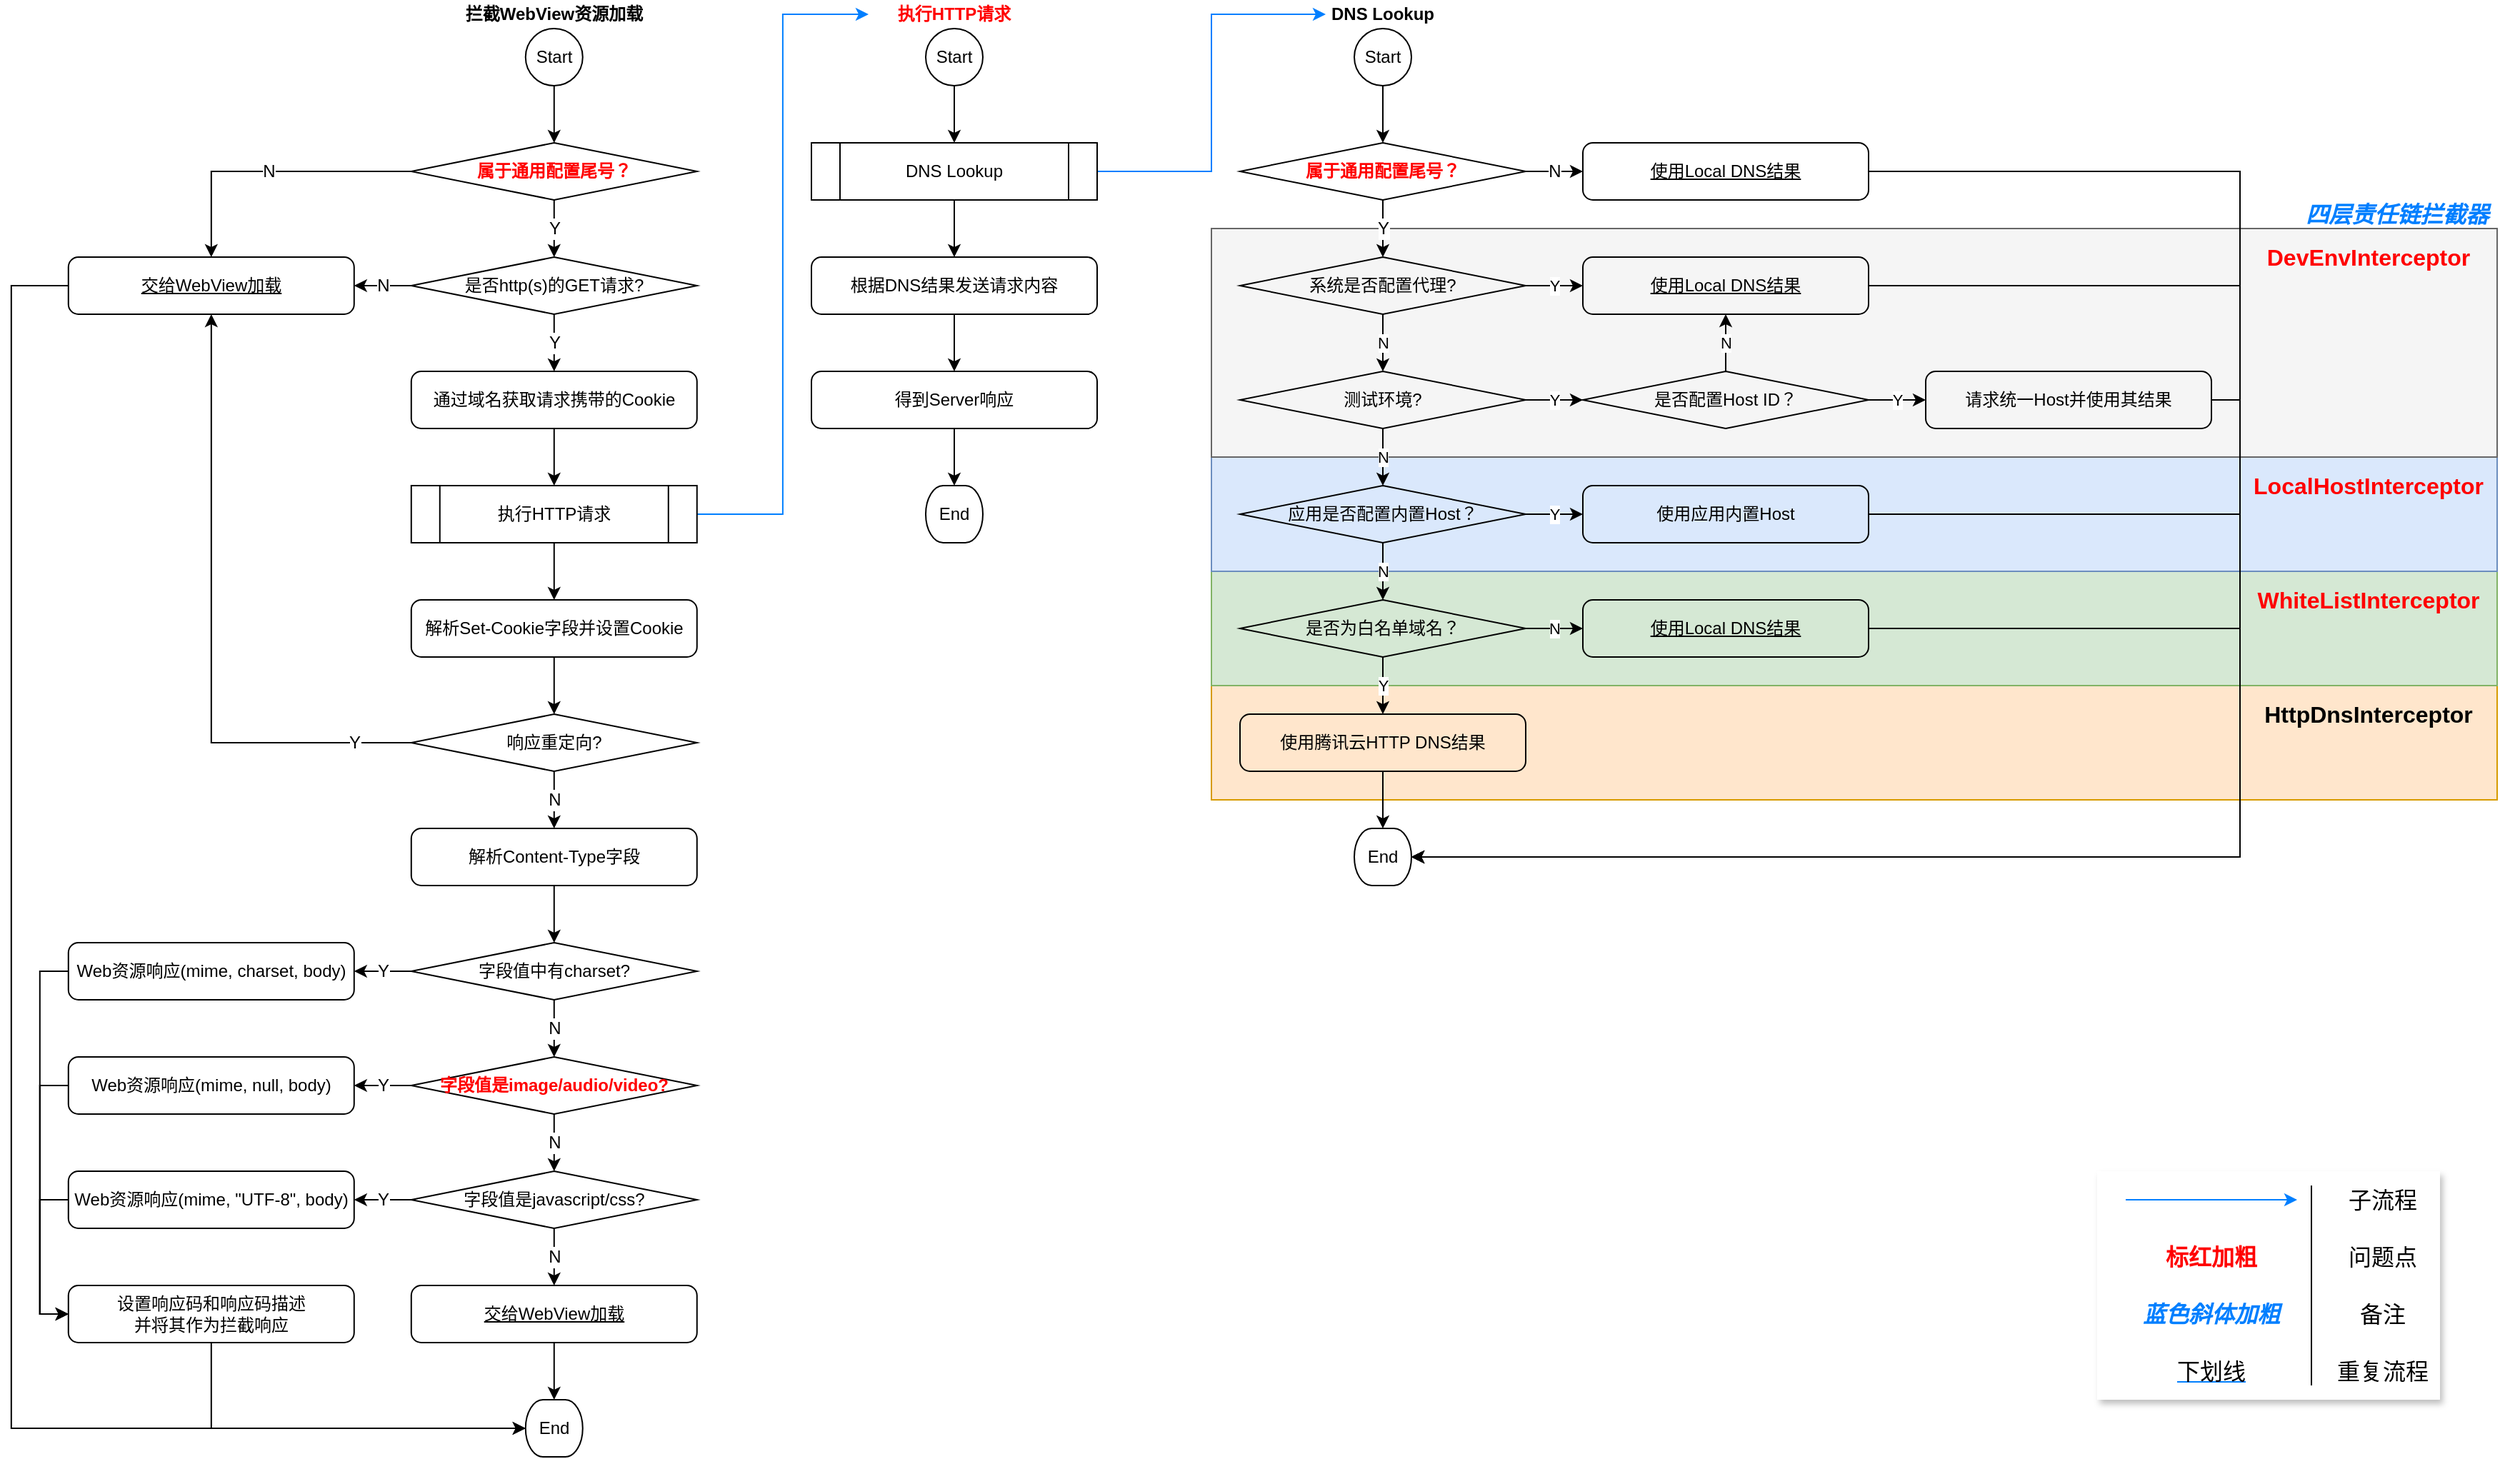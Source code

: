 <mxfile version="14.9.0" type="github">
  <diagram id="89KW_1dWedbiyGsjmDrg" name="Page-1">
    <mxGraphModel dx="1640" dy="435" grid="1" gridSize="10" guides="1" tooltips="1" connect="1" arrows="1" fold="1" page="1" pageScale="1" pageWidth="827" pageHeight="1169" math="0" shadow="0">
      <root>
        <mxCell id="0" />
        <mxCell id="1" parent="0" />
        <mxCell id="Pe1yKk_wz3yDoeoVBeo1-119" value="" style="rounded=0;whiteSpace=wrap;html=1;labelBackgroundColor=none;fontSize=16;fontColor=#000000;strokeWidth=1;strokeColor=none;shadow=1;" vertex="1" parent="1">
          <mxGeometry x="940" y="1000" width="240" height="160" as="geometry" />
        </mxCell>
        <mxCell id="Pe1yKk_wz3yDoeoVBeo1-56" value="" style="rounded=0;whiteSpace=wrap;html=1;strokeWidth=1;fillColor=#ffe6cc;strokeColor=#d79b00;" vertex="1" parent="1">
          <mxGeometry x="320" y="660" width="900" height="80" as="geometry" />
        </mxCell>
        <mxCell id="Pe1yKk_wz3yDoeoVBeo1-54" value="" style="rounded=0;whiteSpace=wrap;html=1;strokeWidth=1;fillColor=#d5e8d4;strokeColor=#82b366;" vertex="1" parent="1">
          <mxGeometry x="320" y="580" width="900" height="80" as="geometry" />
        </mxCell>
        <mxCell id="Pe1yKk_wz3yDoeoVBeo1-52" value="" style="rounded=0;whiteSpace=wrap;html=1;strokeWidth=1;fillColor=#dae8fc;strokeColor=#6c8ebf;" vertex="1" parent="1">
          <mxGeometry x="320" y="500" width="900" height="80" as="geometry" />
        </mxCell>
        <mxCell id="Pe1yKk_wz3yDoeoVBeo1-50" value="" style="rounded=0;whiteSpace=wrap;html=1;strokeWidth=1;fillColor=#f5f5f5;strokeColor=#666666;fontColor=#333333;" vertex="1" parent="1">
          <mxGeometry x="320" y="340" width="900" height="160" as="geometry" />
        </mxCell>
        <mxCell id="Pe1yKk_wz3yDoeoVBeo1-3" style="edgeStyle=orthogonalEdgeStyle;rounded=0;orthogonalLoop=1;jettySize=auto;html=1;" edge="1" parent="1" source="Pe1yKk_wz3yDoeoVBeo1-7" target="Pe1yKk_wz3yDoeoVBeo1-4">
          <mxGeometry relative="1" as="geometry">
            <mxPoint x="140" y="240" as="sourcePoint" />
            <mxPoint x="140" y="280" as="targetPoint" />
          </mxGeometry>
        </mxCell>
        <mxCell id="Pe1yKk_wz3yDoeoVBeo1-12" style="edgeStyle=orthogonalEdgeStyle;rounded=0;orthogonalLoop=1;jettySize=auto;html=1;exitX=0.5;exitY=1;exitDx=0;exitDy=0;entryX=0.5;entryY=0;entryDx=0;entryDy=0;" edge="1" parent="1" source="Pe1yKk_wz3yDoeoVBeo1-4" target="Pe1yKk_wz3yDoeoVBeo1-6">
          <mxGeometry relative="1" as="geometry" />
        </mxCell>
        <mxCell id="Pe1yKk_wz3yDoeoVBeo1-106" style="rounded=0;orthogonalLoop=1;jettySize=auto;html=1;exitX=1;exitY=0.5;exitDx=0;exitDy=0;entryX=0;entryY=0.5;entryDx=0;entryDy=0;labelBackgroundColor=#ffffff;fontSize=16;fontColor=#007FFF;edgeStyle=orthogonalEdgeStyle;strokeColor=#007FFF;" edge="1" parent="1" source="Pe1yKk_wz3yDoeoVBeo1-4" target="Pe1yKk_wz3yDoeoVBeo1-17">
          <mxGeometry relative="1" as="geometry" />
        </mxCell>
        <mxCell id="Pe1yKk_wz3yDoeoVBeo1-4" value="DNS Lookup" style="shape=process;whiteSpace=wrap;html=1;backgroundOutline=1;strokeWidth=1;fillColor=none;" vertex="1" parent="1">
          <mxGeometry x="40" y="280" width="200" height="40" as="geometry" />
        </mxCell>
        <mxCell id="Pe1yKk_wz3yDoeoVBeo1-13" style="edgeStyle=orthogonalEdgeStyle;rounded=0;orthogonalLoop=1;jettySize=auto;html=1;exitX=0.5;exitY=1;exitDx=0;exitDy=0;entryX=0.5;entryY=0;entryDx=0;entryDy=0;" edge="1" parent="1" source="Pe1yKk_wz3yDoeoVBeo1-6" target="Pe1yKk_wz3yDoeoVBeo1-10">
          <mxGeometry relative="1" as="geometry" />
        </mxCell>
        <mxCell id="Pe1yKk_wz3yDoeoVBeo1-6" value="根据DNS结果发送请求内容" style="rounded=1;whiteSpace=wrap;html=1;absoluteArcSize=1;arcSize=14;strokeWidth=1;fillColor=none;" vertex="1" parent="1">
          <mxGeometry x="40" y="360" width="200" height="40" as="geometry" />
        </mxCell>
        <mxCell id="Pe1yKk_wz3yDoeoVBeo1-7" value="Start" style="strokeWidth=1;html=1;shape=mxgraph.flowchart.start_2;whiteSpace=wrap;fillColor=none;" vertex="1" parent="1">
          <mxGeometry x="120" y="200" width="40" height="40" as="geometry" />
        </mxCell>
        <mxCell id="Pe1yKk_wz3yDoeoVBeo1-9" value="执行HTTP请求" style="text;html=1;strokeColor=none;fillColor=none;align=center;verticalAlign=middle;whiteSpace=wrap;rounded=0;fontStyle=1;fontColor=#FF0000;" vertex="1" parent="1">
          <mxGeometry x="80" y="180" width="120" height="20" as="geometry" />
        </mxCell>
        <mxCell id="Pe1yKk_wz3yDoeoVBeo1-14" style="edgeStyle=orthogonalEdgeStyle;rounded=0;orthogonalLoop=1;jettySize=auto;html=1;exitX=0.5;exitY=1;exitDx=0;exitDy=0;entryX=0.5;entryY=0;entryDx=0;entryDy=0;entryPerimeter=0;" edge="1" parent="1" source="Pe1yKk_wz3yDoeoVBeo1-10" target="Pe1yKk_wz3yDoeoVBeo1-11">
          <mxGeometry relative="1" as="geometry" />
        </mxCell>
        <mxCell id="Pe1yKk_wz3yDoeoVBeo1-10" value="得到Server响应" style="rounded=1;whiteSpace=wrap;html=1;absoluteArcSize=1;arcSize=14;strokeWidth=1;fillColor=none;" vertex="1" parent="1">
          <mxGeometry x="40" y="440" width="200" height="40" as="geometry" />
        </mxCell>
        <mxCell id="Pe1yKk_wz3yDoeoVBeo1-11" value="End" style="strokeWidth=1;html=1;shape=mxgraph.flowchart.terminator;whiteSpace=wrap;fillColor=none;" vertex="1" parent="1">
          <mxGeometry x="120" y="520" width="40" height="40" as="geometry" />
        </mxCell>
        <mxCell id="Pe1yKk_wz3yDoeoVBeo1-19" style="edgeStyle=orthogonalEdgeStyle;rounded=0;orthogonalLoop=1;jettySize=auto;html=1;exitX=0.5;exitY=1;exitDx=0;exitDy=0;exitPerimeter=0;" edge="1" parent="1" source="Pe1yKk_wz3yDoeoVBeo1-16" target="Pe1yKk_wz3yDoeoVBeo1-60">
          <mxGeometry relative="1" as="geometry">
            <mxPoint x="440" y="360" as="targetPoint" />
          </mxGeometry>
        </mxCell>
        <mxCell id="Pe1yKk_wz3yDoeoVBeo1-16" value="Start" style="strokeWidth=1;html=1;shape=mxgraph.flowchart.start_2;whiteSpace=wrap;fillColor=none;" vertex="1" parent="1">
          <mxGeometry x="420" y="200" width="40" height="40" as="geometry" />
        </mxCell>
        <mxCell id="Pe1yKk_wz3yDoeoVBeo1-17" value="DNS Lookup" style="text;html=1;strokeColor=none;fillColor=none;align=center;verticalAlign=middle;whiteSpace=wrap;rounded=0;fontStyle=1" vertex="1" parent="1">
          <mxGeometry x="400" y="180" width="80" height="20" as="geometry" />
        </mxCell>
        <mxCell id="Pe1yKk_wz3yDoeoVBeo1-22" value="N" style="edgeStyle=orthogonalEdgeStyle;rounded=0;orthogonalLoop=1;jettySize=auto;html=1;exitX=0.5;exitY=1;exitDx=0;exitDy=0;exitPerimeter=0;" edge="1" parent="1" source="Pe1yKk_wz3yDoeoVBeo1-20" target="Pe1yKk_wz3yDoeoVBeo1-23">
          <mxGeometry relative="1" as="geometry">
            <mxPoint x="440" y="440" as="targetPoint" />
          </mxGeometry>
        </mxCell>
        <mxCell id="Pe1yKk_wz3yDoeoVBeo1-28" value="Y" style="edgeStyle=orthogonalEdgeStyle;rounded=0;orthogonalLoop=1;jettySize=auto;html=1;exitX=1;exitY=0.5;exitDx=0;exitDy=0;exitPerimeter=0;entryX=0;entryY=0.5;entryDx=0;entryDy=0;" edge="1" parent="1" source="Pe1yKk_wz3yDoeoVBeo1-20" target="Pe1yKk_wz3yDoeoVBeo1-27">
          <mxGeometry relative="1" as="geometry" />
        </mxCell>
        <mxCell id="Pe1yKk_wz3yDoeoVBeo1-20" value="系统是否配置代理?" style="strokeWidth=1;html=1;shape=mxgraph.flowchart.decision;whiteSpace=wrap;fillColor=none;" vertex="1" parent="1">
          <mxGeometry x="340" y="360" width="200" height="40" as="geometry" />
        </mxCell>
        <mxCell id="Pe1yKk_wz3yDoeoVBeo1-29" value="Y" style="edgeStyle=orthogonalEdgeStyle;rounded=0;orthogonalLoop=1;jettySize=auto;html=1;" edge="1" parent="1" source="Pe1yKk_wz3yDoeoVBeo1-23" target="Pe1yKk_wz3yDoeoVBeo1-26">
          <mxGeometry relative="1" as="geometry" />
        </mxCell>
        <mxCell id="Pe1yKk_wz3yDoeoVBeo1-34" value="N" style="edgeStyle=orthogonalEdgeStyle;rounded=0;orthogonalLoop=1;jettySize=auto;html=1;exitX=0.5;exitY=1;exitDx=0;exitDy=0;exitPerimeter=0;" edge="1" parent="1" source="Pe1yKk_wz3yDoeoVBeo1-23" target="Pe1yKk_wz3yDoeoVBeo1-35">
          <mxGeometry relative="1" as="geometry">
            <mxPoint x="440.0" y="520" as="targetPoint" />
          </mxGeometry>
        </mxCell>
        <mxCell id="Pe1yKk_wz3yDoeoVBeo1-23" value="测试环境?" style="strokeWidth=1;html=1;shape=mxgraph.flowchart.decision;whiteSpace=wrap;fillColor=none;" vertex="1" parent="1">
          <mxGeometry x="340" y="440" width="200" height="40" as="geometry" />
        </mxCell>
        <mxCell id="Pe1yKk_wz3yDoeoVBeo1-30" value="N" style="edgeStyle=orthogonalEdgeStyle;rounded=0;orthogonalLoop=1;jettySize=auto;html=1;exitX=0.5;exitY=0;exitDx=0;exitDy=0;exitPerimeter=0;" edge="1" parent="1" source="Pe1yKk_wz3yDoeoVBeo1-26" target="Pe1yKk_wz3yDoeoVBeo1-27">
          <mxGeometry relative="1" as="geometry" />
        </mxCell>
        <mxCell id="Pe1yKk_wz3yDoeoVBeo1-32" value="Y" style="edgeStyle=orthogonalEdgeStyle;rounded=0;orthogonalLoop=1;jettySize=auto;html=1;" edge="1" parent="1" source="Pe1yKk_wz3yDoeoVBeo1-26" target="Pe1yKk_wz3yDoeoVBeo1-31">
          <mxGeometry relative="1" as="geometry" />
        </mxCell>
        <mxCell id="Pe1yKk_wz3yDoeoVBeo1-26" value="是否配置Host ID？" style="strokeWidth=1;html=1;shape=mxgraph.flowchart.decision;whiteSpace=wrap;fillColor=none;" vertex="1" parent="1">
          <mxGeometry x="580" y="440" width="200" height="40" as="geometry" />
        </mxCell>
        <mxCell id="Pe1yKk_wz3yDoeoVBeo1-48" style="edgeStyle=orthogonalEdgeStyle;rounded=0;orthogonalLoop=1;jettySize=auto;html=1;exitX=1;exitY=0.5;exitDx=0;exitDy=0;entryX=1;entryY=0.5;entryDx=0;entryDy=0;entryPerimeter=0;" edge="1" parent="1" source="Pe1yKk_wz3yDoeoVBeo1-27" target="Pe1yKk_wz3yDoeoVBeo1-44">
          <mxGeometry relative="1" as="geometry">
            <Array as="points">
              <mxPoint x="1040" y="380" />
              <mxPoint x="1040" y="780" />
            </Array>
          </mxGeometry>
        </mxCell>
        <mxCell id="Pe1yKk_wz3yDoeoVBeo1-27" value="使用Local DNS结果" style="rounded=1;whiteSpace=wrap;html=1;absoluteArcSize=1;arcSize=14;strokeWidth=1;fillColor=none;fontStyle=4" vertex="1" parent="1">
          <mxGeometry x="580" y="360" width="200" height="40" as="geometry" />
        </mxCell>
        <mxCell id="Pe1yKk_wz3yDoeoVBeo1-49" style="edgeStyle=orthogonalEdgeStyle;rounded=0;orthogonalLoop=1;jettySize=auto;html=1;exitX=1;exitY=0.5;exitDx=0;exitDy=0;" edge="1" parent="1" source="Pe1yKk_wz3yDoeoVBeo1-31" target="Pe1yKk_wz3yDoeoVBeo1-44">
          <mxGeometry relative="1" as="geometry">
            <Array as="points">
              <mxPoint x="1040" y="460" />
              <mxPoint x="1040" y="780" />
            </Array>
          </mxGeometry>
        </mxCell>
        <mxCell id="Pe1yKk_wz3yDoeoVBeo1-31" value="请求统一Host并使用其结果" style="rounded=1;whiteSpace=wrap;html=1;absoluteArcSize=1;arcSize=14;strokeWidth=1;fillColor=none;" vertex="1" parent="1">
          <mxGeometry x="820" y="440" width="200" height="40" as="geometry" />
        </mxCell>
        <mxCell id="Pe1yKk_wz3yDoeoVBeo1-37" value="Y" style="edgeStyle=orthogonalEdgeStyle;rounded=0;orthogonalLoop=1;jettySize=auto;html=1;exitX=1;exitY=0.5;exitDx=0;exitDy=0;exitPerimeter=0;" edge="1" parent="1" source="Pe1yKk_wz3yDoeoVBeo1-35" target="Pe1yKk_wz3yDoeoVBeo1-36">
          <mxGeometry relative="1" as="geometry" />
        </mxCell>
        <mxCell id="Pe1yKk_wz3yDoeoVBeo1-39" value="N" style="edgeStyle=orthogonalEdgeStyle;rounded=0;orthogonalLoop=1;jettySize=auto;html=1;exitX=0.5;exitY=1;exitDx=0;exitDy=0;exitPerimeter=0;" edge="1" parent="1" source="Pe1yKk_wz3yDoeoVBeo1-35" target="Pe1yKk_wz3yDoeoVBeo1-38">
          <mxGeometry relative="1" as="geometry" />
        </mxCell>
        <mxCell id="Pe1yKk_wz3yDoeoVBeo1-35" value="应用是否配置内置Host？" style="strokeWidth=1;html=1;shape=mxgraph.flowchart.decision;whiteSpace=wrap;fillColor=none;" vertex="1" parent="1">
          <mxGeometry x="340" y="520" width="200" height="40" as="geometry" />
        </mxCell>
        <mxCell id="Pe1yKk_wz3yDoeoVBeo1-47" style="edgeStyle=orthogonalEdgeStyle;rounded=0;orthogonalLoop=1;jettySize=auto;html=1;exitX=1;exitY=0.5;exitDx=0;exitDy=0;entryX=1;entryY=0.5;entryDx=0;entryDy=0;entryPerimeter=0;" edge="1" parent="1" source="Pe1yKk_wz3yDoeoVBeo1-36" target="Pe1yKk_wz3yDoeoVBeo1-44">
          <mxGeometry relative="1" as="geometry">
            <Array as="points">
              <mxPoint x="1040" y="540" />
              <mxPoint x="1040" y="780" />
            </Array>
          </mxGeometry>
        </mxCell>
        <mxCell id="Pe1yKk_wz3yDoeoVBeo1-36" value="使用应用内置Host" style="rounded=1;whiteSpace=wrap;html=1;absoluteArcSize=1;arcSize=14;strokeWidth=1;fillColor=none;" vertex="1" parent="1">
          <mxGeometry x="580" y="520" width="200" height="40" as="geometry" />
        </mxCell>
        <mxCell id="Pe1yKk_wz3yDoeoVBeo1-41" value="N" style="edgeStyle=orthogonalEdgeStyle;rounded=0;orthogonalLoop=1;jettySize=auto;html=1;exitX=1;exitY=0.5;exitDx=0;exitDy=0;exitPerimeter=0;" edge="1" parent="1" source="Pe1yKk_wz3yDoeoVBeo1-38" target="Pe1yKk_wz3yDoeoVBeo1-40">
          <mxGeometry relative="1" as="geometry" />
        </mxCell>
        <mxCell id="Pe1yKk_wz3yDoeoVBeo1-43" value="Y" style="edgeStyle=orthogonalEdgeStyle;rounded=0;orthogonalLoop=1;jettySize=auto;html=1;exitX=0.5;exitY=1;exitDx=0;exitDy=0;exitPerimeter=0;entryX=0.5;entryY=0;entryDx=0;entryDy=0;" edge="1" parent="1" source="Pe1yKk_wz3yDoeoVBeo1-38" target="Pe1yKk_wz3yDoeoVBeo1-42">
          <mxGeometry relative="1" as="geometry" />
        </mxCell>
        <mxCell id="Pe1yKk_wz3yDoeoVBeo1-38" value="是否为白名单域名？" style="strokeWidth=1;html=1;shape=mxgraph.flowchart.decision;whiteSpace=wrap;fillColor=none;" vertex="1" parent="1">
          <mxGeometry x="340" y="600" width="200" height="40" as="geometry" />
        </mxCell>
        <mxCell id="Pe1yKk_wz3yDoeoVBeo1-46" style="edgeStyle=orthogonalEdgeStyle;rounded=0;orthogonalLoop=1;jettySize=auto;html=1;exitX=1;exitY=0.5;exitDx=0;exitDy=0;entryX=1;entryY=0.5;entryDx=0;entryDy=0;entryPerimeter=0;" edge="1" parent="1" source="Pe1yKk_wz3yDoeoVBeo1-40" target="Pe1yKk_wz3yDoeoVBeo1-44">
          <mxGeometry relative="1" as="geometry">
            <Array as="points">
              <mxPoint x="1040" y="620" />
              <mxPoint x="1040" y="780" />
            </Array>
          </mxGeometry>
        </mxCell>
        <mxCell id="Pe1yKk_wz3yDoeoVBeo1-40" value="使用Local DNS结果" style="rounded=1;whiteSpace=wrap;html=1;absoluteArcSize=1;arcSize=14;strokeWidth=1;fillColor=none;fontStyle=4" vertex="1" parent="1">
          <mxGeometry x="580" y="600" width="200" height="40" as="geometry" />
        </mxCell>
        <mxCell id="Pe1yKk_wz3yDoeoVBeo1-45" style="edgeStyle=orthogonalEdgeStyle;rounded=0;orthogonalLoop=1;jettySize=auto;html=1;exitX=0.5;exitY=1;exitDx=0;exitDy=0;entryX=0.5;entryY=0;entryDx=0;entryDy=0;entryPerimeter=0;" edge="1" parent="1" source="Pe1yKk_wz3yDoeoVBeo1-42" target="Pe1yKk_wz3yDoeoVBeo1-44">
          <mxGeometry relative="1" as="geometry" />
        </mxCell>
        <mxCell id="Pe1yKk_wz3yDoeoVBeo1-42" value="使用腾讯云HTTP DNS结果" style="rounded=1;whiteSpace=wrap;html=1;absoluteArcSize=1;arcSize=14;strokeWidth=1;fillColor=none;" vertex="1" parent="1">
          <mxGeometry x="340" y="680" width="200" height="40" as="geometry" />
        </mxCell>
        <mxCell id="Pe1yKk_wz3yDoeoVBeo1-44" value="End" style="strokeWidth=1;html=1;shape=mxgraph.flowchart.terminator;whiteSpace=wrap;fillColor=none;" vertex="1" parent="1">
          <mxGeometry x="420" y="760" width="40" height="40" as="geometry" />
        </mxCell>
        <mxCell id="Pe1yKk_wz3yDoeoVBeo1-51" value="DevEnvInterceptor" style="text;html=1;strokeColor=none;fillColor=none;align=center;verticalAlign=middle;whiteSpace=wrap;rounded=0;fontSize=16;fontStyle=1;fontColor=#FF0000;" vertex="1" parent="1">
          <mxGeometry x="1040" y="340" width="180" height="40" as="geometry" />
        </mxCell>
        <mxCell id="Pe1yKk_wz3yDoeoVBeo1-53" value="LocalHostInterceptor" style="text;html=1;strokeColor=none;fillColor=none;align=center;verticalAlign=middle;whiteSpace=wrap;rounded=0;fontSize=16;fontStyle=1;fontColor=#FF0000;" vertex="1" parent="1">
          <mxGeometry x="1040" y="500" width="180" height="40" as="geometry" />
        </mxCell>
        <mxCell id="Pe1yKk_wz3yDoeoVBeo1-55" value="WhiteListInterceptor" style="text;html=1;strokeColor=none;fillColor=none;align=center;verticalAlign=middle;whiteSpace=wrap;rounded=0;fontSize=16;fontStyle=1;fontColor=#FF0000;" vertex="1" parent="1">
          <mxGeometry x="1040" y="580" width="180" height="40" as="geometry" />
        </mxCell>
        <mxCell id="Pe1yKk_wz3yDoeoVBeo1-57" value="HttpDnsInterceptor" style="text;html=1;strokeColor=none;fillColor=none;align=center;verticalAlign=middle;whiteSpace=wrap;rounded=0;fontSize=16;fontStyle=1" vertex="1" parent="1">
          <mxGeometry x="1040" y="660" width="180" height="40" as="geometry" />
        </mxCell>
        <mxCell id="Pe1yKk_wz3yDoeoVBeo1-66" style="edgeStyle=orthogonalEdgeStyle;rounded=0;orthogonalLoop=1;jettySize=auto;html=1;exitX=0.5;exitY=1;exitDx=0;exitDy=0;exitPerimeter=0;entryX=0.5;entryY=0;entryDx=0;entryDy=0;entryPerimeter=0;labelBackgroundColor=#ffffff;fontSize=12;" edge="1" parent="1" source="Pe1yKk_wz3yDoeoVBeo1-58" target="Pe1yKk_wz3yDoeoVBeo1-65">
          <mxGeometry relative="1" as="geometry" />
        </mxCell>
        <mxCell id="Pe1yKk_wz3yDoeoVBeo1-58" value="Start" style="strokeWidth=1;html=1;shape=mxgraph.flowchart.start_2;whiteSpace=wrap;fillColor=none;" vertex="1" parent="1">
          <mxGeometry x="-160.11" y="200" width="40" height="40" as="geometry" />
        </mxCell>
        <mxCell id="Pe1yKk_wz3yDoeoVBeo1-59" value="拦截WebView资源加载" style="text;html=1;strokeColor=none;fillColor=none;align=center;verticalAlign=middle;whiteSpace=wrap;rounded=0;fontStyle=1" vertex="1" parent="1">
          <mxGeometry x="-240.11" y="180" width="200" height="20" as="geometry" />
        </mxCell>
        <mxCell id="Pe1yKk_wz3yDoeoVBeo1-61" value="Y" style="edgeStyle=orthogonalEdgeStyle;rounded=0;orthogonalLoop=1;jettySize=auto;html=1;exitX=0.5;exitY=1;exitDx=0;exitDy=0;exitPerimeter=0;entryX=0.5;entryY=0;entryDx=0;entryDy=0;entryPerimeter=0;labelBackgroundColor=#ffffff;fontSize=12;" edge="1" parent="1" source="Pe1yKk_wz3yDoeoVBeo1-60" target="Pe1yKk_wz3yDoeoVBeo1-20">
          <mxGeometry relative="1" as="geometry" />
        </mxCell>
        <mxCell id="Pe1yKk_wz3yDoeoVBeo1-62" value="N" style="edgeStyle=orthogonalEdgeStyle;rounded=0;orthogonalLoop=1;jettySize=auto;html=1;exitX=1;exitY=0.5;exitDx=0;exitDy=0;exitPerimeter=0;labelBackgroundColor=#ffffff;fontSize=12;" edge="1" parent="1" source="Pe1yKk_wz3yDoeoVBeo1-60" target="Pe1yKk_wz3yDoeoVBeo1-63">
          <mxGeometry relative="1" as="geometry" />
        </mxCell>
        <mxCell id="Pe1yKk_wz3yDoeoVBeo1-60" value="&lt;span style=&quot;color: rgb(255 , 0 , 0) ; font-weight: 700&quot;&gt;属于通用配置尾号？&lt;/span&gt;" style="strokeWidth=1;html=1;shape=mxgraph.flowchart.decision;whiteSpace=wrap;fillColor=none;" vertex="1" parent="1">
          <mxGeometry x="340" y="280" width="200" height="40" as="geometry" />
        </mxCell>
        <mxCell id="Pe1yKk_wz3yDoeoVBeo1-64" style="edgeStyle=orthogonalEdgeStyle;rounded=0;orthogonalLoop=1;jettySize=auto;html=1;exitX=1;exitY=0.5;exitDx=0;exitDy=0;labelBackgroundColor=#ffffff;fontSize=12;" edge="1" parent="1" source="Pe1yKk_wz3yDoeoVBeo1-63" target="Pe1yKk_wz3yDoeoVBeo1-44">
          <mxGeometry relative="1" as="geometry">
            <Array as="points">
              <mxPoint x="1040" y="300" />
              <mxPoint x="1040" y="780" />
            </Array>
          </mxGeometry>
        </mxCell>
        <mxCell id="Pe1yKk_wz3yDoeoVBeo1-63" value="使用Local DNS结果" style="rounded=1;whiteSpace=wrap;html=1;absoluteArcSize=1;arcSize=14;strokeWidth=1;fillColor=none;fontStyle=4" vertex="1" parent="1">
          <mxGeometry x="580" y="280" width="200" height="40" as="geometry" />
        </mxCell>
        <mxCell id="Pe1yKk_wz3yDoeoVBeo1-68" value="N" style="edgeStyle=orthogonalEdgeStyle;rounded=0;orthogonalLoop=1;jettySize=auto;html=1;exitX=0;exitY=0.5;exitDx=0;exitDy=0;exitPerimeter=0;labelBackgroundColor=#ffffff;fontSize=12;" edge="1" parent="1" source="Pe1yKk_wz3yDoeoVBeo1-65" target="Pe1yKk_wz3yDoeoVBeo1-67">
          <mxGeometry relative="1" as="geometry" />
        </mxCell>
        <mxCell id="Pe1yKk_wz3yDoeoVBeo1-70" value="Y" style="edgeStyle=orthogonalEdgeStyle;rounded=0;orthogonalLoop=1;jettySize=auto;html=1;exitX=0.5;exitY=1;exitDx=0;exitDy=0;exitPerimeter=0;entryX=0.5;entryY=0;entryDx=0;entryDy=0;entryPerimeter=0;labelBackgroundColor=#ffffff;fontSize=12;" edge="1" parent="1" source="Pe1yKk_wz3yDoeoVBeo1-65" target="Pe1yKk_wz3yDoeoVBeo1-69">
          <mxGeometry relative="1" as="geometry" />
        </mxCell>
        <mxCell id="Pe1yKk_wz3yDoeoVBeo1-65" value="属于通用配置尾号？" style="strokeWidth=1;html=1;shape=mxgraph.flowchart.decision;whiteSpace=wrap;fillColor=none;fontStyle=1;fontColor=#FF0000;" vertex="1" parent="1">
          <mxGeometry x="-240.11" y="280" width="200" height="40" as="geometry" />
        </mxCell>
        <mxCell id="Pe1yKk_wz3yDoeoVBeo1-104" style="edgeStyle=orthogonalEdgeStyle;rounded=0;orthogonalLoop=1;jettySize=auto;html=1;exitX=0;exitY=0.5;exitDx=0;exitDy=0;labelBackgroundColor=#ffffff;fontSize=12;" edge="1" parent="1" source="Pe1yKk_wz3yDoeoVBeo1-67" target="Pe1yKk_wz3yDoeoVBeo1-101">
          <mxGeometry relative="1" as="geometry">
            <Array as="points">
              <mxPoint x="-520.11" y="380" />
              <mxPoint x="-520.11" y="1180" />
            </Array>
          </mxGeometry>
        </mxCell>
        <mxCell id="Pe1yKk_wz3yDoeoVBeo1-67" value="交给WebView加载" style="rounded=1;whiteSpace=wrap;html=1;absoluteArcSize=1;arcSize=14;strokeWidth=1;fillColor=none;fontStyle=4" vertex="1" parent="1">
          <mxGeometry x="-480.11" y="360" width="200" height="40" as="geometry" />
        </mxCell>
        <mxCell id="Pe1yKk_wz3yDoeoVBeo1-71" value="N" style="edgeStyle=orthogonalEdgeStyle;rounded=0;orthogonalLoop=1;jettySize=auto;html=1;labelBackgroundColor=#ffffff;fontSize=12;" edge="1" parent="1" source="Pe1yKk_wz3yDoeoVBeo1-69" target="Pe1yKk_wz3yDoeoVBeo1-67">
          <mxGeometry relative="1" as="geometry" />
        </mxCell>
        <mxCell id="Pe1yKk_wz3yDoeoVBeo1-73" value="Y" style="edgeStyle=orthogonalEdgeStyle;rounded=0;orthogonalLoop=1;jettySize=auto;html=1;exitX=0.5;exitY=1;exitDx=0;exitDy=0;exitPerimeter=0;labelBackgroundColor=#ffffff;fontSize=12;" edge="1" parent="1" source="Pe1yKk_wz3yDoeoVBeo1-69" target="Pe1yKk_wz3yDoeoVBeo1-72">
          <mxGeometry relative="1" as="geometry" />
        </mxCell>
        <mxCell id="Pe1yKk_wz3yDoeoVBeo1-69" value="是否http(s)的GET请求?" style="strokeWidth=1;html=1;shape=mxgraph.flowchart.decision;whiteSpace=wrap;fillColor=none;" vertex="1" parent="1">
          <mxGeometry x="-240.11" y="360" width="200" height="40" as="geometry" />
        </mxCell>
        <mxCell id="Pe1yKk_wz3yDoeoVBeo1-75" style="edgeStyle=orthogonalEdgeStyle;rounded=0;orthogonalLoop=1;jettySize=auto;html=1;exitX=0.5;exitY=1;exitDx=0;exitDy=0;entryX=0.5;entryY=0;entryDx=0;entryDy=0;labelBackgroundColor=#ffffff;fontSize=12;" edge="1" parent="1" source="Pe1yKk_wz3yDoeoVBeo1-72" target="Pe1yKk_wz3yDoeoVBeo1-74">
          <mxGeometry relative="1" as="geometry" />
        </mxCell>
        <mxCell id="Pe1yKk_wz3yDoeoVBeo1-72" value="通过域名获取请求携带的Cookie" style="rounded=1;whiteSpace=wrap;html=1;absoluteArcSize=1;arcSize=14;strokeWidth=1;fillColor=none;" vertex="1" parent="1">
          <mxGeometry x="-240.11" y="440" width="200" height="40" as="geometry" />
        </mxCell>
        <mxCell id="Pe1yKk_wz3yDoeoVBeo1-77" style="edgeStyle=orthogonalEdgeStyle;rounded=0;orthogonalLoop=1;jettySize=auto;html=1;exitX=0.5;exitY=1;exitDx=0;exitDy=0;entryX=0.5;entryY=0;entryDx=0;entryDy=0;labelBackgroundColor=#ffffff;fontSize=12;" edge="1" parent="1" source="Pe1yKk_wz3yDoeoVBeo1-74" target="Pe1yKk_wz3yDoeoVBeo1-76">
          <mxGeometry relative="1" as="geometry" />
        </mxCell>
        <mxCell id="Pe1yKk_wz3yDoeoVBeo1-107" style="edgeStyle=orthogonalEdgeStyle;rounded=0;orthogonalLoop=1;jettySize=auto;html=1;exitX=1;exitY=0.5;exitDx=0;exitDy=0;entryX=0;entryY=0.5;entryDx=0;entryDy=0;labelBackgroundColor=#ffffff;fontSize=16;fontColor=#007FFF;strokeColor=#007FFF;" edge="1" parent="1" source="Pe1yKk_wz3yDoeoVBeo1-74" target="Pe1yKk_wz3yDoeoVBeo1-9">
          <mxGeometry relative="1" as="geometry" />
        </mxCell>
        <mxCell id="Pe1yKk_wz3yDoeoVBeo1-74" value="执行HTTP请求" style="shape=process;whiteSpace=wrap;html=1;backgroundOutline=1;fontSize=12;strokeWidth=1;fillColor=none;" vertex="1" parent="1">
          <mxGeometry x="-240.11" y="520" width="200" height="40" as="geometry" />
        </mxCell>
        <mxCell id="Pe1yKk_wz3yDoeoVBeo1-79" style="edgeStyle=orthogonalEdgeStyle;rounded=0;orthogonalLoop=1;jettySize=auto;html=1;exitX=0.5;exitY=1;exitDx=0;exitDy=0;entryX=0.5;entryY=0;entryDx=0;entryDy=0;entryPerimeter=0;labelBackgroundColor=#ffffff;fontSize=12;" edge="1" parent="1" source="Pe1yKk_wz3yDoeoVBeo1-76" target="Pe1yKk_wz3yDoeoVBeo1-78">
          <mxGeometry relative="1" as="geometry" />
        </mxCell>
        <mxCell id="Pe1yKk_wz3yDoeoVBeo1-76" value="解析Set-Cookie字段并设置Cookie" style="rounded=1;whiteSpace=wrap;html=1;absoluteArcSize=1;arcSize=14;strokeWidth=1;fillColor=none;" vertex="1" parent="1">
          <mxGeometry x="-240.11" y="600" width="200" height="40" as="geometry" />
        </mxCell>
        <mxCell id="Pe1yKk_wz3yDoeoVBeo1-80" value="Y" style="edgeStyle=orthogonalEdgeStyle;rounded=0;orthogonalLoop=1;jettySize=auto;html=1;exitX=0;exitY=0.5;exitDx=0;exitDy=0;exitPerimeter=0;labelBackgroundColor=#ffffff;fontSize=12;" edge="1" parent="1" source="Pe1yKk_wz3yDoeoVBeo1-78" target="Pe1yKk_wz3yDoeoVBeo1-67">
          <mxGeometry x="-0.818" relative="1" as="geometry">
            <mxPoint as="offset" />
          </mxGeometry>
        </mxCell>
        <mxCell id="Pe1yKk_wz3yDoeoVBeo1-82" value="N" style="edgeStyle=orthogonalEdgeStyle;rounded=0;orthogonalLoop=1;jettySize=auto;html=1;exitX=0.5;exitY=1;exitDx=0;exitDy=0;exitPerimeter=0;labelBackgroundColor=#ffffff;fontSize=12;" edge="1" parent="1" source="Pe1yKk_wz3yDoeoVBeo1-78" target="Pe1yKk_wz3yDoeoVBeo1-86">
          <mxGeometry relative="1" as="geometry" />
        </mxCell>
        <mxCell id="Pe1yKk_wz3yDoeoVBeo1-78" value="响应重定向?" style="strokeWidth=1;html=1;shape=mxgraph.flowchart.decision;whiteSpace=wrap;fillColor=none;" vertex="1" parent="1">
          <mxGeometry x="-240.11" y="680" width="200" height="40" as="geometry" />
        </mxCell>
        <mxCell id="Pe1yKk_wz3yDoeoVBeo1-84" value="Y" style="edgeStyle=orthogonalEdgeStyle;rounded=0;orthogonalLoop=1;jettySize=auto;html=1;exitX=0;exitY=0.5;exitDx=0;exitDy=0;exitPerimeter=0;labelBackgroundColor=#ffffff;fontSize=12;" edge="1" parent="1" source="Pe1yKk_wz3yDoeoVBeo1-81" target="Pe1yKk_wz3yDoeoVBeo1-83">
          <mxGeometry relative="1" as="geometry" />
        </mxCell>
        <mxCell id="Pe1yKk_wz3yDoeoVBeo1-88" value="N" style="edgeStyle=orthogonalEdgeStyle;rounded=0;orthogonalLoop=1;jettySize=auto;html=1;exitX=0.5;exitY=1;exitDx=0;exitDy=0;exitPerimeter=0;entryX=0.5;entryY=0;entryDx=0;entryDy=0;entryPerimeter=0;labelBackgroundColor=#ffffff;fontSize=12;" edge="1" parent="1" source="Pe1yKk_wz3yDoeoVBeo1-81" target="Pe1yKk_wz3yDoeoVBeo1-85">
          <mxGeometry relative="1" as="geometry" />
        </mxCell>
        <mxCell id="Pe1yKk_wz3yDoeoVBeo1-81" value="字段值中有charset?" style="strokeWidth=1;html=1;shape=mxgraph.flowchart.decision;whiteSpace=wrap;fillColor=none;" vertex="1" parent="1">
          <mxGeometry x="-240.11" y="840" width="200" height="40" as="geometry" />
        </mxCell>
        <mxCell id="Pe1yKk_wz3yDoeoVBeo1-98" style="edgeStyle=orthogonalEdgeStyle;rounded=0;orthogonalLoop=1;jettySize=auto;html=1;labelBackgroundColor=#ffffff;fontSize=12;" edge="1" parent="1" source="Pe1yKk_wz3yDoeoVBeo1-83" target="Pe1yKk_wz3yDoeoVBeo1-97">
          <mxGeometry relative="1" as="geometry">
            <Array as="points">
              <mxPoint x="-500.11" y="860" />
              <mxPoint x="-500.11" y="1100" />
            </Array>
          </mxGeometry>
        </mxCell>
        <mxCell id="Pe1yKk_wz3yDoeoVBeo1-83" value="Web资源响应(mime, charset, body)" style="rounded=1;whiteSpace=wrap;html=1;absoluteArcSize=1;arcSize=14;strokeWidth=1;fillColor=none;" vertex="1" parent="1">
          <mxGeometry x="-480.11" y="840" width="200" height="40" as="geometry" />
        </mxCell>
        <mxCell id="Pe1yKk_wz3yDoeoVBeo1-90" value="Y" style="edgeStyle=orthogonalEdgeStyle;rounded=0;orthogonalLoop=1;jettySize=auto;html=1;exitX=0;exitY=0.5;exitDx=0;exitDy=0;exitPerimeter=0;labelBackgroundColor=#ffffff;fontSize=12;" edge="1" parent="1" source="Pe1yKk_wz3yDoeoVBeo1-85" target="Pe1yKk_wz3yDoeoVBeo1-89">
          <mxGeometry relative="1" as="geometry" />
        </mxCell>
        <mxCell id="Pe1yKk_wz3yDoeoVBeo1-92" value="N" style="edgeStyle=orthogonalEdgeStyle;rounded=0;orthogonalLoop=1;jettySize=auto;html=1;exitX=0.5;exitY=1;exitDx=0;exitDy=0;exitPerimeter=0;entryX=0.5;entryY=0;entryDx=0;entryDy=0;entryPerimeter=0;labelBackgroundColor=#ffffff;fontSize=12;" edge="1" parent="1" source="Pe1yKk_wz3yDoeoVBeo1-85" target="Pe1yKk_wz3yDoeoVBeo1-91">
          <mxGeometry relative="1" as="geometry" />
        </mxCell>
        <mxCell id="Pe1yKk_wz3yDoeoVBeo1-85" value="&lt;b&gt;&lt;font color=&quot;#ff0000&quot;&gt;字段值是image/audio/video?&lt;/font&gt;&lt;/b&gt;" style="strokeWidth=1;html=1;shape=mxgraph.flowchart.decision;whiteSpace=wrap;fillColor=none;" vertex="1" parent="1">
          <mxGeometry x="-240.11" y="920" width="200" height="40" as="geometry" />
        </mxCell>
        <mxCell id="Pe1yKk_wz3yDoeoVBeo1-87" style="edgeStyle=orthogonalEdgeStyle;rounded=0;orthogonalLoop=1;jettySize=auto;html=1;exitX=0.5;exitY=1;exitDx=0;exitDy=0;labelBackgroundColor=#ffffff;fontSize=12;" edge="1" parent="1" source="Pe1yKk_wz3yDoeoVBeo1-86" target="Pe1yKk_wz3yDoeoVBeo1-81">
          <mxGeometry relative="1" as="geometry" />
        </mxCell>
        <mxCell id="Pe1yKk_wz3yDoeoVBeo1-86" value="解析Content-Type字段" style="rounded=1;whiteSpace=wrap;html=1;absoluteArcSize=1;arcSize=14;strokeWidth=1;fillColor=none;" vertex="1" parent="1">
          <mxGeometry x="-240.11" y="760" width="200" height="40" as="geometry" />
        </mxCell>
        <mxCell id="Pe1yKk_wz3yDoeoVBeo1-99" style="edgeStyle=orthogonalEdgeStyle;rounded=0;orthogonalLoop=1;jettySize=auto;html=1;labelBackgroundColor=#ffffff;fontSize=12;" edge="1" parent="1" source="Pe1yKk_wz3yDoeoVBeo1-89" target="Pe1yKk_wz3yDoeoVBeo1-97">
          <mxGeometry relative="1" as="geometry">
            <Array as="points">
              <mxPoint x="-500.11" y="940" />
              <mxPoint x="-500.11" y="1100" />
            </Array>
          </mxGeometry>
        </mxCell>
        <mxCell id="Pe1yKk_wz3yDoeoVBeo1-89" value="Web资源响应(mime, null, body)" style="rounded=1;whiteSpace=wrap;html=1;absoluteArcSize=1;arcSize=14;strokeWidth=1;fillColor=none;" vertex="1" parent="1">
          <mxGeometry x="-480.11" y="920" width="200" height="40" as="geometry" />
        </mxCell>
        <mxCell id="Pe1yKk_wz3yDoeoVBeo1-94" value="Y" style="edgeStyle=orthogonalEdgeStyle;rounded=0;orthogonalLoop=1;jettySize=auto;html=1;exitX=0;exitY=0.5;exitDx=0;exitDy=0;exitPerimeter=0;labelBackgroundColor=#ffffff;fontSize=12;" edge="1" parent="1" source="Pe1yKk_wz3yDoeoVBeo1-91" target="Pe1yKk_wz3yDoeoVBeo1-93">
          <mxGeometry relative="1" as="geometry" />
        </mxCell>
        <mxCell id="Pe1yKk_wz3yDoeoVBeo1-96" value="N" style="edgeStyle=orthogonalEdgeStyle;rounded=0;orthogonalLoop=1;jettySize=auto;html=1;exitX=0.5;exitY=1;exitDx=0;exitDy=0;exitPerimeter=0;entryX=0.5;entryY=0;entryDx=0;entryDy=0;labelBackgroundColor=#ffffff;fontSize=12;" edge="1" parent="1" source="Pe1yKk_wz3yDoeoVBeo1-91" target="Pe1yKk_wz3yDoeoVBeo1-95">
          <mxGeometry relative="1" as="geometry" />
        </mxCell>
        <mxCell id="Pe1yKk_wz3yDoeoVBeo1-91" value="字段值是javascript/css?" style="strokeWidth=1;html=1;shape=mxgraph.flowchart.decision;whiteSpace=wrap;fillColor=none;" vertex="1" parent="1">
          <mxGeometry x="-240.11" y="1000" width="200" height="40" as="geometry" />
        </mxCell>
        <mxCell id="Pe1yKk_wz3yDoeoVBeo1-100" style="edgeStyle=orthogonalEdgeStyle;rounded=0;orthogonalLoop=1;jettySize=auto;html=1;labelBackgroundColor=#ffffff;fontSize=12;" edge="1" parent="1" source="Pe1yKk_wz3yDoeoVBeo1-93" target="Pe1yKk_wz3yDoeoVBeo1-97">
          <mxGeometry relative="1" as="geometry">
            <Array as="points">
              <mxPoint x="-500.11" y="1020" />
              <mxPoint x="-500.11" y="1100" />
            </Array>
          </mxGeometry>
        </mxCell>
        <mxCell id="Pe1yKk_wz3yDoeoVBeo1-93" value="Web资源响应(mime, &quot;UTF-8&quot;, body)" style="rounded=1;whiteSpace=wrap;html=1;absoluteArcSize=1;arcSize=14;strokeWidth=1;fillColor=none;" vertex="1" parent="1">
          <mxGeometry x="-480.11" y="1000" width="200" height="40" as="geometry" />
        </mxCell>
        <mxCell id="Pe1yKk_wz3yDoeoVBeo1-102" style="edgeStyle=orthogonalEdgeStyle;rounded=0;orthogonalLoop=1;jettySize=auto;html=1;exitX=0.5;exitY=1;exitDx=0;exitDy=0;labelBackgroundColor=#ffffff;fontSize=12;" edge="1" parent="1" source="Pe1yKk_wz3yDoeoVBeo1-95" target="Pe1yKk_wz3yDoeoVBeo1-101">
          <mxGeometry relative="1" as="geometry" />
        </mxCell>
        <mxCell id="Pe1yKk_wz3yDoeoVBeo1-95" value="交给WebView加载" style="rounded=1;whiteSpace=wrap;html=1;absoluteArcSize=1;arcSize=14;strokeWidth=1;fillColor=none;fontStyle=4" vertex="1" parent="1">
          <mxGeometry x="-240.11" y="1080" width="200" height="40" as="geometry" />
        </mxCell>
        <mxCell id="Pe1yKk_wz3yDoeoVBeo1-103" style="edgeStyle=orthogonalEdgeStyle;rounded=0;orthogonalLoop=1;jettySize=auto;html=1;exitX=0.5;exitY=1;exitDx=0;exitDy=0;entryX=0;entryY=0.5;entryDx=0;entryDy=0;entryPerimeter=0;labelBackgroundColor=#ffffff;fontSize=12;" edge="1" parent="1" source="Pe1yKk_wz3yDoeoVBeo1-97" target="Pe1yKk_wz3yDoeoVBeo1-101">
          <mxGeometry relative="1" as="geometry" />
        </mxCell>
        <mxCell id="Pe1yKk_wz3yDoeoVBeo1-97" value="设置响应码和响应码描述&lt;br&gt;并将其作为拦截响应" style="rounded=1;whiteSpace=wrap;html=1;absoluteArcSize=1;arcSize=14;strokeWidth=1;fillColor=none;" vertex="1" parent="1">
          <mxGeometry x="-480.11" y="1080" width="200" height="40" as="geometry" />
        </mxCell>
        <mxCell id="Pe1yKk_wz3yDoeoVBeo1-101" value="End" style="strokeWidth=1;html=1;shape=mxgraph.flowchart.terminator;whiteSpace=wrap;fillColor=none;" vertex="1" parent="1">
          <mxGeometry x="-160.11" y="1160" width="40" height="40" as="geometry" />
        </mxCell>
        <mxCell id="Pe1yKk_wz3yDoeoVBeo1-105" value="四层责任链拦截器" style="text;html=1;strokeColor=none;fillColor=none;align=center;verticalAlign=middle;whiteSpace=wrap;rounded=0;fontSize=16;fontStyle=3;fontColor=#007FFF;" vertex="1" parent="1">
          <mxGeometry x="1080" y="320" width="140" height="20" as="geometry" />
        </mxCell>
        <mxCell id="Pe1yKk_wz3yDoeoVBeo1-108" value="" style="endArrow=classic;html=1;labelBackgroundColor=#ffffff;fontSize=16;fontColor=#FF0000;strokeColor=#007FFF;" edge="1" parent="1">
          <mxGeometry width="50" height="50" relative="1" as="geometry">
            <mxPoint x="960" y="1020" as="sourcePoint" />
            <mxPoint x="1080" y="1020" as="targetPoint" />
          </mxGeometry>
        </mxCell>
        <mxCell id="Pe1yKk_wz3yDoeoVBeo1-109" value="子流程" style="text;html=1;strokeColor=none;fillColor=none;align=center;verticalAlign=middle;whiteSpace=wrap;rounded=0;fontSize=16;" vertex="1" parent="1">
          <mxGeometry x="1100" y="1010" width="80" height="20" as="geometry" />
        </mxCell>
        <mxCell id="Pe1yKk_wz3yDoeoVBeo1-110" value="标红加粗" style="text;html=1;strokeColor=none;fillColor=none;align=center;verticalAlign=middle;whiteSpace=wrap;rounded=0;fontSize=16;fontStyle=1;fontColor=#FF0000;" vertex="1" parent="1">
          <mxGeometry x="960" y="1050" width="120" height="20" as="geometry" />
        </mxCell>
        <mxCell id="Pe1yKk_wz3yDoeoVBeo1-111" value="问题点" style="text;html=1;strokeColor=none;fillColor=none;align=center;verticalAlign=middle;whiteSpace=wrap;rounded=0;fontSize=16;" vertex="1" parent="1">
          <mxGeometry x="1100" y="1050" width="80" height="20" as="geometry" />
        </mxCell>
        <mxCell id="Pe1yKk_wz3yDoeoVBeo1-114" value="蓝色斜体加粗" style="text;html=1;strokeColor=none;fillColor=none;align=center;verticalAlign=middle;whiteSpace=wrap;rounded=0;fontSize=16;fontStyle=3;labelBackgroundColor=none;fontColor=#007FFF;" vertex="1" parent="1">
          <mxGeometry x="960" y="1090" width="120" height="20" as="geometry" />
        </mxCell>
        <mxCell id="Pe1yKk_wz3yDoeoVBeo1-115" value="备注" style="text;html=1;strokeColor=none;fillColor=none;align=center;verticalAlign=middle;whiteSpace=wrap;rounded=0;fontSize=16;" vertex="1" parent="1">
          <mxGeometry x="1100" y="1090" width="80" height="20" as="geometry" />
        </mxCell>
        <mxCell id="Pe1yKk_wz3yDoeoVBeo1-116" value="&lt;span style=&quot;font-style: normal ; font-weight: 400&quot;&gt;&lt;font color=&quot;#000000&quot;&gt;下划线&lt;/font&gt;&lt;/span&gt;" style="text;html=1;strokeColor=none;fillColor=none;align=center;verticalAlign=middle;whiteSpace=wrap;rounded=0;fontSize=16;fontStyle=7;labelBackgroundColor=none;fontColor=#007FFF;" vertex="1" parent="1">
          <mxGeometry x="960" y="1130" width="120" height="20" as="geometry" />
        </mxCell>
        <mxCell id="Pe1yKk_wz3yDoeoVBeo1-117" value="重复流程" style="text;html=1;strokeColor=none;fillColor=none;align=center;verticalAlign=middle;whiteSpace=wrap;rounded=0;fontSize=16;" vertex="1" parent="1">
          <mxGeometry x="1100" y="1130" width="80" height="20" as="geometry" />
        </mxCell>
        <mxCell id="Pe1yKk_wz3yDoeoVBeo1-118" value="" style="endArrow=none;html=1;labelBackgroundColor=#ffffff;fontSize=16;" edge="1" parent="1">
          <mxGeometry width="50" height="50" relative="1" as="geometry">
            <mxPoint x="1090" y="1150" as="sourcePoint" />
            <mxPoint x="1090" y="1010" as="targetPoint" />
            <Array as="points">
              <mxPoint x="1090" y="1090" />
            </Array>
          </mxGeometry>
        </mxCell>
      </root>
    </mxGraphModel>
  </diagram>
</mxfile>
